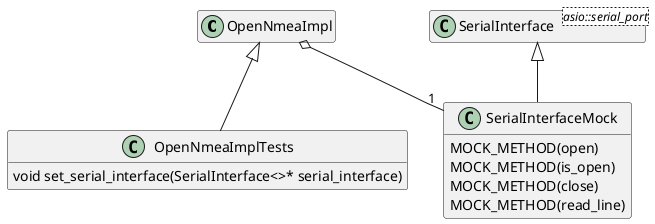 @startuml
hide empty members

class OpenNmeaImpl

OpenNmeaImplTests : void set_serial_interface(SerialInterface<>* serial_interface)

SerialInterfaceMock : MOCK_METHOD(open)
SerialInterfaceMock : MOCK_METHOD(is_open)
SerialInterfaceMock : MOCK_METHOD(close)
SerialInterfaceMock : MOCK_METHOD(read_line)

class SerialInterface<asio::serial_port>

SerialInterface <|-- SerialInterfaceMock
OpenNmeaImpl o-- "1" SerialInterfaceMock
OpenNmeaImpl <|-- OpenNmeaImplTests
@enduml

